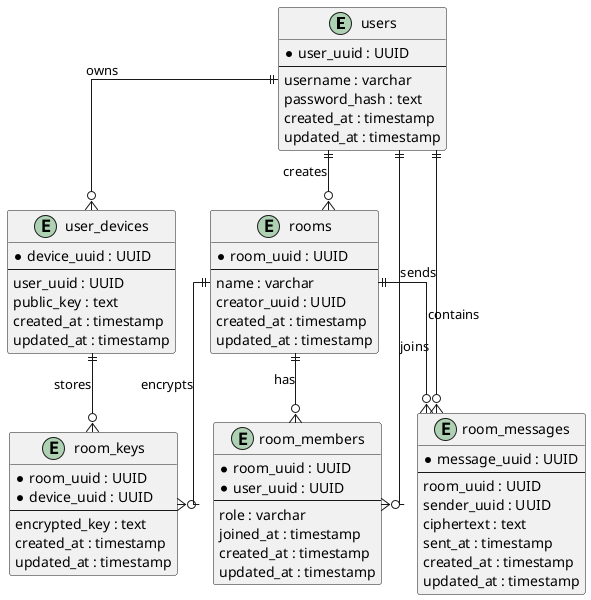 @startuml
skinparam linetype ortho
skinparam packageStyle rectangle

entity "users" as users {
  * user_uuid : UUID
  --
  username : varchar
  password_hash : text
  created_at : timestamp
  updated_at : timestamp
}

entity "user_devices" as user_devices {
  * device_uuid : UUID
  --
  user_uuid : UUID
  public_key : text
  created_at : timestamp
  updated_at : timestamp
}

entity "rooms" as rooms {
  * room_uuid : UUID
  --
  name : varchar
  creator_uuid : UUID
  created_at : timestamp
  updated_at : timestamp
}

entity "room_members" as room_members {
  * room_uuid : UUID
  * user_uuid : UUID
  --
  role : varchar
  joined_at : timestamp
  created_at : timestamp
  updated_at : timestamp
}

entity "room_keys" as room_keys {
  * room_uuid : UUID
  * device_uuid : UUID
  --
  encrypted_key : text
  created_at : timestamp
  updated_at : timestamp
}

entity "room_messages" as room_messages {
  * message_uuid : UUID
  --
  room_uuid : UUID
  sender_uuid : UUID
  ciphertext : text
  sent_at : timestamp
  created_at : timestamp
  updated_at : timestamp
}

' --- отношения ---
users ||--o{ user_devices : "owns"
users ||--o{ room_members : "joins"
users ||--o{ room_messages : "sends"
users ||--o{ rooms : "creates"

rooms ||--o{ room_members : "has"
rooms ||--o{ room_keys : "encrypts"
rooms ||--o{ room_messages : "contains"

user_devices ||--o{ room_keys : "stores"

@enduml
